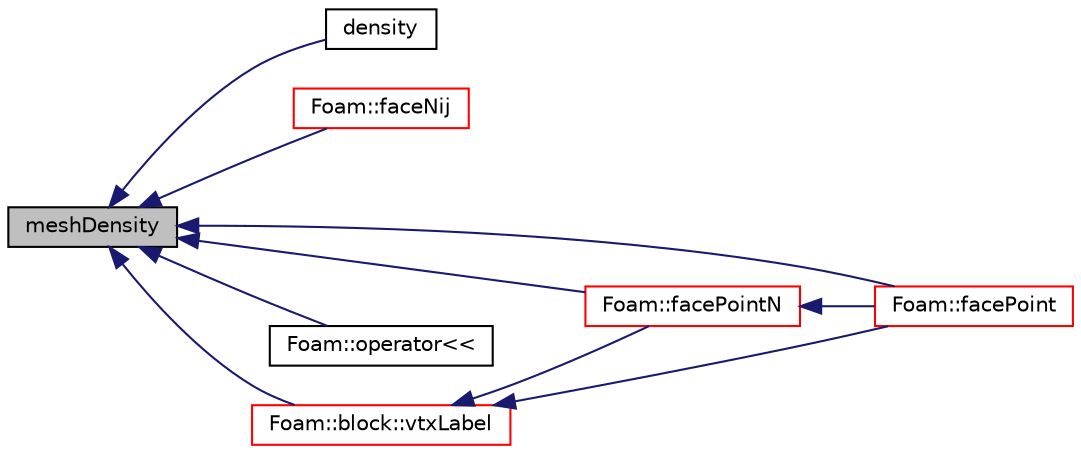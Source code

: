 digraph "meshDensity"
{
  bgcolor="transparent";
  edge [fontname="Helvetica",fontsize="10",labelfontname="Helvetica",labelfontsize="10"];
  node [fontname="Helvetica",fontsize="10",shape=record];
  rankdir="LR";
  Node1 [label="meshDensity",height=0.2,width=0.4,color="black", fillcolor="grey75", style="filled", fontcolor="black"];
  Node1 -> Node2 [dir="back",color="midnightblue",fontsize="10",style="solid",fontname="Helvetica"];
  Node2 [label="density",height=0.2,width=0.4,color="black",URL="$a00145.html#ac2d476ce507546d5e9c9e48be04e56b2",tooltip="Return the number of cells in the i,j,k directions. "];
  Node1 -> Node3 [dir="back",color="midnightblue",fontsize="10",style="solid",fontname="Helvetica"];
  Node3 [label="Foam::faceNij",height=0.2,width=0.4,color="red",URL="$a10758.html#abf407c1e6cc56bf8d511f9bb1276c64d"];
  Node1 -> Node4 [dir="back",color="midnightblue",fontsize="10",style="solid",fontname="Helvetica"];
  Node4 [label="Foam::facePoint",height=0.2,width=0.4,color="red",URL="$a10758.html#a6e9405517b1f65f062d56214e0d4ee33"];
  Node1 -> Node5 [dir="back",color="midnightblue",fontsize="10",style="solid",fontname="Helvetica"];
  Node5 [label="Foam::facePointN",height=0.2,width=0.4,color="red",URL="$a10758.html#a3b7d595d114afa599e733ebdff10a117"];
  Node5 -> Node4 [dir="back",color="midnightblue",fontsize="10",style="solid",fontname="Helvetica"];
  Node1 -> Node6 [dir="back",color="midnightblue",fontsize="10",style="solid",fontname="Helvetica"];
  Node6 [label="Foam::operator\<\<",height=0.2,width=0.4,color="black",URL="$a10758.html#a0034a9c9396a3cb4f02f594753f5a989"];
  Node1 -> Node7 [dir="back",color="midnightblue",fontsize="10",style="solid",fontname="Helvetica"];
  Node7 [label="Foam::block::vtxLabel",height=0.2,width=0.4,color="red",URL="$a00144.html#a587dea35909cfb42e4a8de00397e8faf",tooltip="Vertex label offset for a particular i,j,k position. "];
  Node7 -> Node4 [dir="back",color="midnightblue",fontsize="10",style="solid",fontname="Helvetica"];
  Node7 -> Node5 [dir="back",color="midnightblue",fontsize="10",style="solid",fontname="Helvetica"];
}
